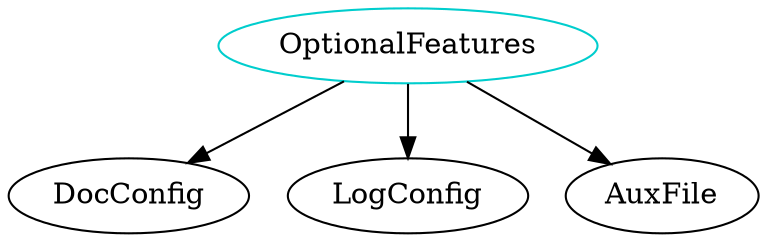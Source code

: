 digraph optionalfeatures{
OptionalFeatures	[shape=oval, color=cyan3, label="OptionalFeatures"];
OptionalFeatures -> DocConfig;
OptionalFeatures -> LogConfig;
OptionalFeatures -> AuxFile;
}
